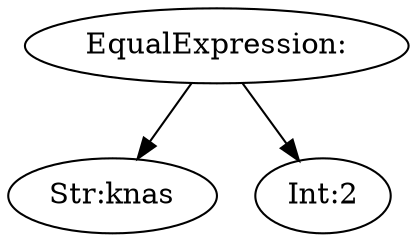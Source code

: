 digraph {
n0 [label="EqualExpression:"];
n1 [label="Str:knas"];
n0 -> n1
n2 [label="Int:2"];
n0 -> n2
}
